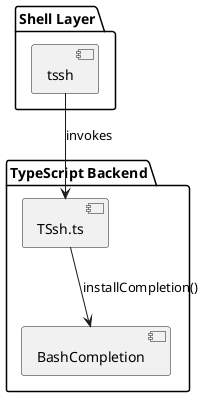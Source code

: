 @startuml tssh-architecture-structure
' tssh CLI Wrapper and Backend Structure (Component/Package Diagram)

package "Shell Layer" {
  [tssh] [[https://github.com/Cerulean-Circle-GmbH/Web4Articles/blob/main/src/sh/tssh]]
}
package "TypeScript Backend" {
  [TSsh.ts] [[https://github.com/Cerulean-Circle-GmbH/Web4Articles/blob/main/src/ts/layer1/TSsh.ts]]
  [BashCompletion] [[https://github.com/Cerulean-Circle-GmbH/Web4Articles/blob/main/src/sh/install.oosh-completion.sh]]
}
[tssh] --> [TSsh.ts] : invokes
[TSsh.ts] --> [BashCompletion] : installCompletion()
@enduml
